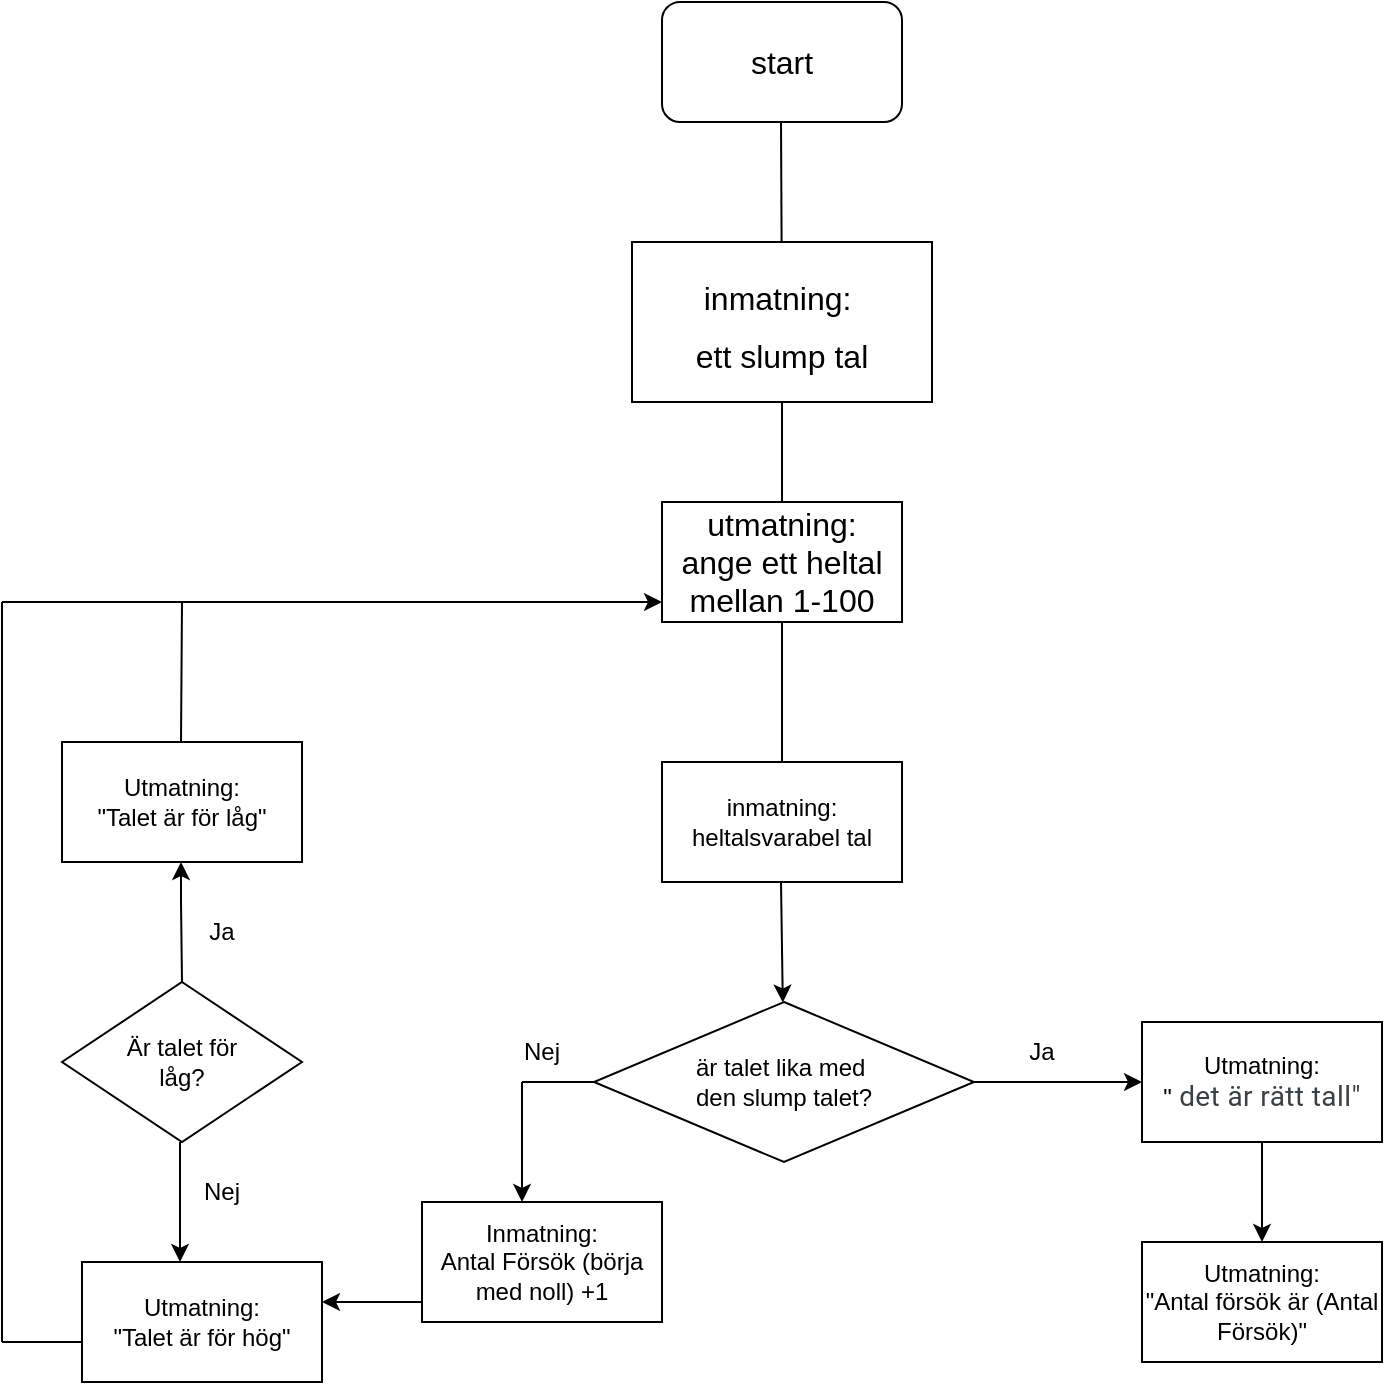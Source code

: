 <mxfile version="15.5.5" type="github">
  <diagram id="CXZEVSGgwwOgLGboNRdh" name="Page-1">
    <mxGraphModel dx="1422" dy="762" grid="1" gridSize="10" guides="1" tooltips="1" connect="1" arrows="1" fold="1" page="1" pageScale="1" pageWidth="827" pageHeight="1169" math="0" shadow="0">
      <root>
        <mxCell id="0" />
        <mxCell id="1" parent="0" />
        <mxCell id="qErKGaGIaxqNtluI4b36-1" value="&lt;p style=&quot;line-height: 1.2&quot;&gt;&lt;font size=&quot;3&quot;&gt;start&lt;/font&gt;&lt;/p&gt;" style="rounded=1;whiteSpace=wrap;html=1;" parent="1" vertex="1">
          <mxGeometry x="340" y="20" width="120" height="60" as="geometry" />
        </mxCell>
        <mxCell id="qErKGaGIaxqNtluI4b36-2" value="" style="endArrow=none;html=1;rounded=0;fontSize=24;startArrow=none;" parent="1" source="qErKGaGIaxqNtluI4b36-4" edge="1">
          <mxGeometry width="50" height="50" relative="1" as="geometry">
            <mxPoint x="400" y="140" as="sourcePoint" />
            <mxPoint x="399.5" y="80" as="targetPoint" />
            <Array as="points" />
          </mxGeometry>
        </mxCell>
        <mxCell id="qErKGaGIaxqNtluI4b36-4" value="&lt;font size=&quot;3&quot;&gt;inmatning:&amp;nbsp;&lt;br&gt;ett slump tal&lt;br&gt;&lt;/font&gt;" style="rounded=0;whiteSpace=wrap;html=1;fontSize=24;" parent="1" vertex="1">
          <mxGeometry x="325" y="140" width="150" height="80" as="geometry" />
        </mxCell>
        <mxCell id="qErKGaGIaxqNtluI4b36-5" value="" style="endArrow=none;html=1;rounded=0;fontSize=24;" parent="1" target="qErKGaGIaxqNtluI4b36-4" edge="1">
          <mxGeometry width="50" height="50" relative="1" as="geometry">
            <mxPoint x="400" y="140" as="sourcePoint" />
            <mxPoint x="399.5" y="80" as="targetPoint" />
            <Array as="points" />
          </mxGeometry>
        </mxCell>
        <mxCell id="qErKGaGIaxqNtluI4b36-6" value="" style="endArrow=none;html=1;rounded=0;fontSize=9;exitX=0.5;exitY=1;exitDx=0;exitDy=0;" parent="1" source="qErKGaGIaxqNtluI4b36-4" target="qErKGaGIaxqNtluI4b36-7" edge="1">
          <mxGeometry width="50" height="50" relative="1" as="geometry">
            <mxPoint x="399.5" y="290" as="sourcePoint" />
            <mxPoint x="399.5" y="220" as="targetPoint" />
          </mxGeometry>
        </mxCell>
        <mxCell id="qErKGaGIaxqNtluI4b36-7" value="&lt;font size=&quot;3&quot;&gt;utmatning:&lt;br&gt;ange ett heltal mellan 1-100&lt;br&gt;&lt;/font&gt;" style="rounded=0;whiteSpace=wrap;html=1;fontSize=9;" parent="1" vertex="1">
          <mxGeometry x="340" y="270" width="120" height="60" as="geometry" />
        </mxCell>
        <mxCell id="qErKGaGIaxqNtluI4b36-9" value="" style="endArrow=none;html=1;rounded=0;fontSize=12;entryX=0.5;entryY=1;entryDx=0;entryDy=0;" parent="1" target="qErKGaGIaxqNtluI4b36-7" edge="1">
          <mxGeometry width="50" height="50" relative="1" as="geometry">
            <mxPoint x="400" y="400" as="sourcePoint" />
            <mxPoint x="440" y="330" as="targetPoint" />
          </mxGeometry>
        </mxCell>
        <mxCell id="qErKGaGIaxqNtluI4b36-10" value="inmatning:&lt;br&gt;heltalsvarabel tal" style="rounded=0;whiteSpace=wrap;html=1;fontSize=12;" parent="1" vertex="1">
          <mxGeometry x="340" y="400" width="120" height="60" as="geometry" />
        </mxCell>
        <mxCell id="qErKGaGIaxqNtluI4b36-11" value="" style="endArrow=classic;html=1;rounded=0;fontSize=12;" parent="1" target="qErKGaGIaxqNtluI4b36-12" edge="1">
          <mxGeometry width="50" height="50" relative="1" as="geometry">
            <mxPoint x="399.5" y="460" as="sourcePoint" />
            <mxPoint x="399.5" y="530" as="targetPoint" />
          </mxGeometry>
        </mxCell>
        <mxCell id="qErKGaGIaxqNtluI4b36-12" value="är talet lika med&amp;nbsp;&lt;br&gt;den slump talet?" style="rhombus;whiteSpace=wrap;html=1;fontSize=12;" parent="1" vertex="1">
          <mxGeometry x="306" y="520" width="190" height="80" as="geometry" />
        </mxCell>
        <mxCell id="c3HIiZRXjBkyETlwAfKD-2" value="Nej" style="text;html=1;strokeColor=none;fillColor=none;align=center;verticalAlign=middle;whiteSpace=wrap;rounded=0;" parent="1" vertex="1">
          <mxGeometry x="250" y="530" width="60" height="30" as="geometry" />
        </mxCell>
        <mxCell id="c3HIiZRXjBkyETlwAfKD-4" value="Är talet för&lt;br&gt;låg?" style="rhombus;whiteSpace=wrap;html=1;" parent="1" vertex="1">
          <mxGeometry x="40" y="510" width="120" height="80" as="geometry" />
        </mxCell>
        <mxCell id="c3HIiZRXjBkyETlwAfKD-5" value="" style="endArrow=classic;html=1;rounded=0;" parent="1" edge="1">
          <mxGeometry width="50" height="50" relative="1" as="geometry">
            <mxPoint x="100" y="510" as="sourcePoint" />
            <mxPoint x="99.5" y="450" as="targetPoint" />
            <Array as="points">
              <mxPoint x="99.5" y="470" />
            </Array>
          </mxGeometry>
        </mxCell>
        <mxCell id="c3HIiZRXjBkyETlwAfKD-6" value="Ja" style="text;html=1;strokeColor=none;fillColor=none;align=center;verticalAlign=middle;whiteSpace=wrap;rounded=0;" parent="1" vertex="1">
          <mxGeometry x="90" y="470" width="60" height="30" as="geometry" />
        </mxCell>
        <mxCell id="c3HIiZRXjBkyETlwAfKD-7" value="Utmatning:&lt;br&gt;&quot;Talet är för låg&quot;" style="rounded=0;whiteSpace=wrap;html=1;" parent="1" vertex="1">
          <mxGeometry x="40" y="390" width="120" height="60" as="geometry" />
        </mxCell>
        <mxCell id="c3HIiZRXjBkyETlwAfKD-9" value="" style="endArrow=none;html=1;rounded=0;" parent="1" edge="1">
          <mxGeometry width="50" height="50" relative="1" as="geometry">
            <mxPoint x="99.5" y="390" as="sourcePoint" />
            <mxPoint x="100" y="320" as="targetPoint" />
          </mxGeometry>
        </mxCell>
        <mxCell id="c3HIiZRXjBkyETlwAfKD-10" value="" style="endArrow=classic;html=1;rounded=0;" parent="1" edge="1">
          <mxGeometry width="50" height="50" relative="1" as="geometry">
            <mxPoint x="200" y="320" as="sourcePoint" />
            <mxPoint x="340" y="320" as="targetPoint" />
          </mxGeometry>
        </mxCell>
        <mxCell id="c3HIiZRXjBkyETlwAfKD-11" value="" style="endArrow=classic;html=1;rounded=0;" parent="1" edge="1">
          <mxGeometry width="50" height="50" relative="1" as="geometry">
            <mxPoint x="99" y="590" as="sourcePoint" />
            <mxPoint x="99" y="650" as="targetPoint" />
          </mxGeometry>
        </mxCell>
        <mxCell id="c3HIiZRXjBkyETlwAfKD-12" value="Nej" style="text;html=1;strokeColor=none;fillColor=none;align=center;verticalAlign=middle;whiteSpace=wrap;rounded=0;" parent="1" vertex="1">
          <mxGeometry x="90" y="600" width="60" height="30" as="geometry" />
        </mxCell>
        <mxCell id="c3HIiZRXjBkyETlwAfKD-13" value="Utmatning:&lt;br&gt;&quot;Talet är för hög&quot;" style="rounded=0;whiteSpace=wrap;html=1;" parent="1" vertex="1">
          <mxGeometry x="50" y="650" width="120" height="60" as="geometry" />
        </mxCell>
        <mxCell id="c3HIiZRXjBkyETlwAfKD-14" value="" style="endArrow=none;html=1;rounded=0;" parent="1" edge="1">
          <mxGeometry width="50" height="50" relative="1" as="geometry">
            <mxPoint x="50" y="690" as="sourcePoint" />
            <mxPoint x="10" y="690" as="targetPoint" />
          </mxGeometry>
        </mxCell>
        <mxCell id="c3HIiZRXjBkyETlwAfKD-15" value="" style="endArrow=none;html=1;rounded=0;" parent="1" edge="1">
          <mxGeometry width="50" height="50" relative="1" as="geometry">
            <mxPoint x="10" y="690" as="sourcePoint" />
            <mxPoint x="10" y="320" as="targetPoint" />
          </mxGeometry>
        </mxCell>
        <mxCell id="c3HIiZRXjBkyETlwAfKD-18" value="" style="endArrow=none;html=1;rounded=0;" parent="1" edge="1">
          <mxGeometry width="50" height="50" relative="1" as="geometry">
            <mxPoint x="80" y="320" as="sourcePoint" />
            <mxPoint x="200" y="320" as="targetPoint" />
          </mxGeometry>
        </mxCell>
        <mxCell id="c3HIiZRXjBkyETlwAfKD-19" value="" style="endArrow=classic;html=1;rounded=0;" parent="1" edge="1">
          <mxGeometry width="50" height="50" relative="1" as="geometry">
            <mxPoint x="496" y="560" as="sourcePoint" />
            <mxPoint x="580" y="560" as="targetPoint" />
          </mxGeometry>
        </mxCell>
        <mxCell id="c3HIiZRXjBkyETlwAfKD-20" value="Ja" style="text;html=1;strokeColor=none;fillColor=none;align=center;verticalAlign=middle;whiteSpace=wrap;rounded=0;" parent="1" vertex="1">
          <mxGeometry x="500" y="530" width="60" height="30" as="geometry" />
        </mxCell>
        <mxCell id="c3HIiZRXjBkyETlwAfKD-21" value="Utmatning:&lt;br&gt;&quot;&lt;span style=&quot;color: rgb(60 , 64 , 67) ; font-family: &amp;#34;roboto&amp;#34; , &amp;#34;arial&amp;#34; , sans-serif ; font-size: 14px ; letter-spacing: 0.2px&quot;&gt;&amp;nbsp;det är rätt tall&quot;&lt;/span&gt;" style="rounded=0;whiteSpace=wrap;html=1;" parent="1" vertex="1">
          <mxGeometry x="580" y="530" width="120" height="60" as="geometry" />
        </mxCell>
        <mxCell id="c3HIiZRXjBkyETlwAfKD-23" value="" style="endArrow=classic;html=1;rounded=0;" parent="1" target="c3HIiZRXjBkyETlwAfKD-24" edge="1">
          <mxGeometry width="50" height="50" relative="1" as="geometry">
            <mxPoint x="640" y="590" as="sourcePoint" />
            <mxPoint x="640" y="650" as="targetPoint" />
          </mxGeometry>
        </mxCell>
        <mxCell id="c3HIiZRXjBkyETlwAfKD-24" value="Utmatning:&lt;br&gt;&quot;Antal försök är (Antal Försök)&quot;" style="rounded=0;whiteSpace=wrap;html=1;" parent="1" vertex="1">
          <mxGeometry x="580" y="640" width="120" height="60" as="geometry" />
        </mxCell>
        <mxCell id="VCHc99kKZOeG6c6ffeIq-2" value="Inmatning:&lt;br&gt;Antal Försök (börja med noll) +1" style="rounded=0;whiteSpace=wrap;html=1;" vertex="1" parent="1">
          <mxGeometry x="220" y="620" width="120" height="60" as="geometry" />
        </mxCell>
        <mxCell id="VCHc99kKZOeG6c6ffeIq-4" value="" style="endArrow=none;html=1;rounded=0;" edge="1" parent="1">
          <mxGeometry width="50" height="50" relative="1" as="geometry">
            <mxPoint x="306" y="560" as="sourcePoint" />
            <mxPoint x="270" y="560" as="targetPoint" />
          </mxGeometry>
        </mxCell>
        <mxCell id="VCHc99kKZOeG6c6ffeIq-6" value="" style="endArrow=classic;html=1;rounded=0;" edge="1" parent="1">
          <mxGeometry width="50" height="50" relative="1" as="geometry">
            <mxPoint x="270" y="560" as="sourcePoint" />
            <mxPoint x="270" y="620" as="targetPoint" />
          </mxGeometry>
        </mxCell>
        <mxCell id="VCHc99kKZOeG6c6ffeIq-8" value="" style="endArrow=classic;html=1;rounded=0;" edge="1" parent="1">
          <mxGeometry width="50" height="50" relative="1" as="geometry">
            <mxPoint x="220" y="670" as="sourcePoint" />
            <mxPoint x="170" y="670" as="targetPoint" />
          </mxGeometry>
        </mxCell>
        <mxCell id="VCHc99kKZOeG6c6ffeIq-9" value="" style="endArrow=none;html=1;rounded=0;" edge="1" parent="1">
          <mxGeometry width="50" height="50" relative="1" as="geometry">
            <mxPoint x="10" y="320" as="sourcePoint" />
            <mxPoint x="80" y="320" as="targetPoint" />
          </mxGeometry>
        </mxCell>
      </root>
    </mxGraphModel>
  </diagram>
</mxfile>
